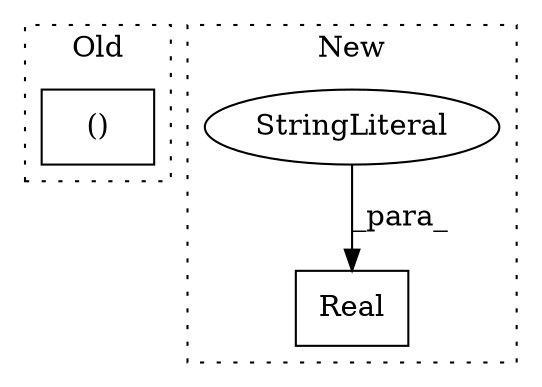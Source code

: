 digraph G {
subgraph cluster0 {
1 [label="()" a="106" s="7499" l="45" shape="box"];
label = "Old";
style="dotted";
}
subgraph cluster1 {
2 [label="Real" a="32" s="7326,7363" l="5,1" shape="box"];
3 [label="StringLiteral" a="45" s="7350" l="13" shape="ellipse"];
label = "New";
style="dotted";
}
3 -> 2 [label="_para_"];
}